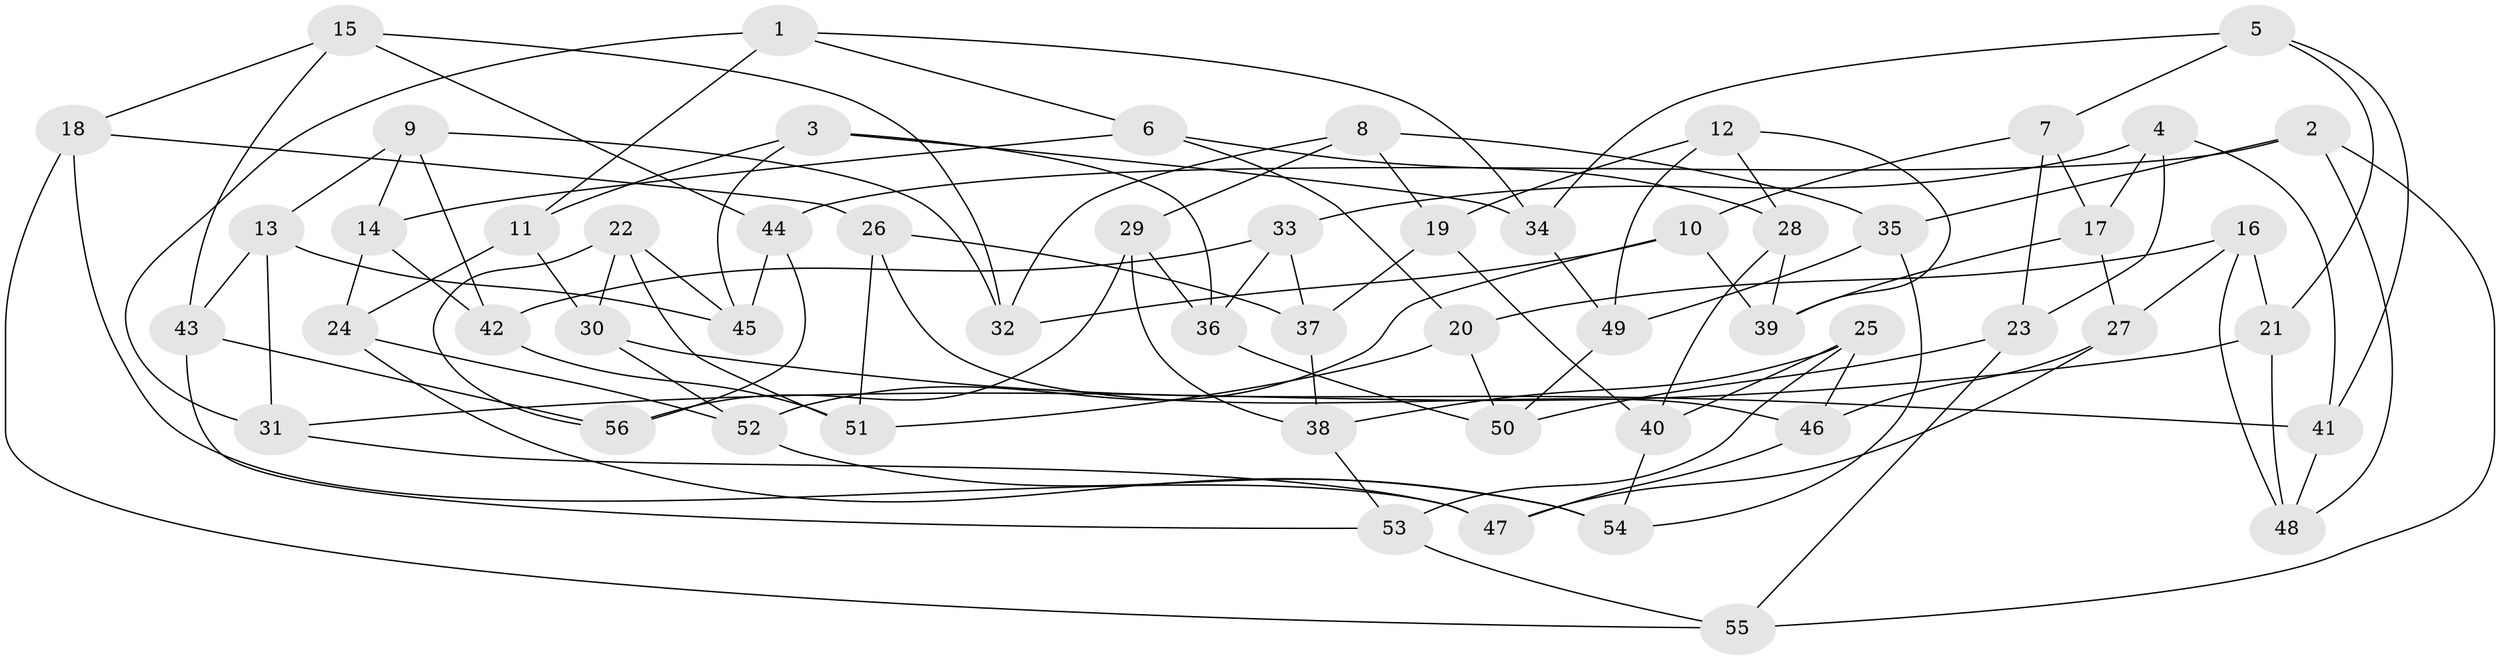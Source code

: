 // coarse degree distribution, {4: 0.48717948717948717, 6: 0.2564102564102564, 5: 0.15384615384615385, 3: 0.10256410256410256}
// Generated by graph-tools (version 1.1) at 2025/24/03/03/25 07:24:23]
// undirected, 56 vertices, 112 edges
graph export_dot {
graph [start="1"]
  node [color=gray90,style=filled];
  1;
  2;
  3;
  4;
  5;
  6;
  7;
  8;
  9;
  10;
  11;
  12;
  13;
  14;
  15;
  16;
  17;
  18;
  19;
  20;
  21;
  22;
  23;
  24;
  25;
  26;
  27;
  28;
  29;
  30;
  31;
  32;
  33;
  34;
  35;
  36;
  37;
  38;
  39;
  40;
  41;
  42;
  43;
  44;
  45;
  46;
  47;
  48;
  49;
  50;
  51;
  52;
  53;
  54;
  55;
  56;
  1 -- 11;
  1 -- 31;
  1 -- 6;
  1 -- 34;
  2 -- 48;
  2 -- 55;
  2 -- 44;
  2 -- 35;
  3 -- 34;
  3 -- 11;
  3 -- 45;
  3 -- 36;
  4 -- 41;
  4 -- 23;
  4 -- 33;
  4 -- 17;
  5 -- 7;
  5 -- 34;
  5 -- 41;
  5 -- 21;
  6 -- 28;
  6 -- 14;
  6 -- 20;
  7 -- 17;
  7 -- 23;
  7 -- 10;
  8 -- 32;
  8 -- 19;
  8 -- 29;
  8 -- 35;
  9 -- 42;
  9 -- 32;
  9 -- 13;
  9 -- 14;
  10 -- 52;
  10 -- 32;
  10 -- 39;
  11 -- 24;
  11 -- 30;
  12 -- 19;
  12 -- 39;
  12 -- 49;
  12 -- 28;
  13 -- 45;
  13 -- 31;
  13 -- 43;
  14 -- 24;
  14 -- 42;
  15 -- 43;
  15 -- 18;
  15 -- 44;
  15 -- 32;
  16 -- 20;
  16 -- 27;
  16 -- 48;
  16 -- 21;
  17 -- 39;
  17 -- 27;
  18 -- 55;
  18 -- 47;
  18 -- 26;
  19 -- 40;
  19 -- 37;
  20 -- 51;
  20 -- 50;
  21 -- 31;
  21 -- 48;
  22 -- 51;
  22 -- 45;
  22 -- 56;
  22 -- 30;
  23 -- 55;
  23 -- 50;
  24 -- 52;
  24 -- 54;
  25 -- 46;
  25 -- 38;
  25 -- 53;
  25 -- 40;
  26 -- 46;
  26 -- 51;
  26 -- 37;
  27 -- 47;
  27 -- 46;
  28 -- 40;
  28 -- 39;
  29 -- 56;
  29 -- 36;
  29 -- 38;
  30 -- 41;
  30 -- 52;
  31 -- 47;
  33 -- 37;
  33 -- 36;
  33 -- 42;
  34 -- 49;
  35 -- 49;
  35 -- 54;
  36 -- 50;
  37 -- 38;
  38 -- 53;
  40 -- 54;
  41 -- 48;
  42 -- 51;
  43 -- 53;
  43 -- 56;
  44 -- 45;
  44 -- 56;
  46 -- 47;
  49 -- 50;
  52 -- 54;
  53 -- 55;
}
